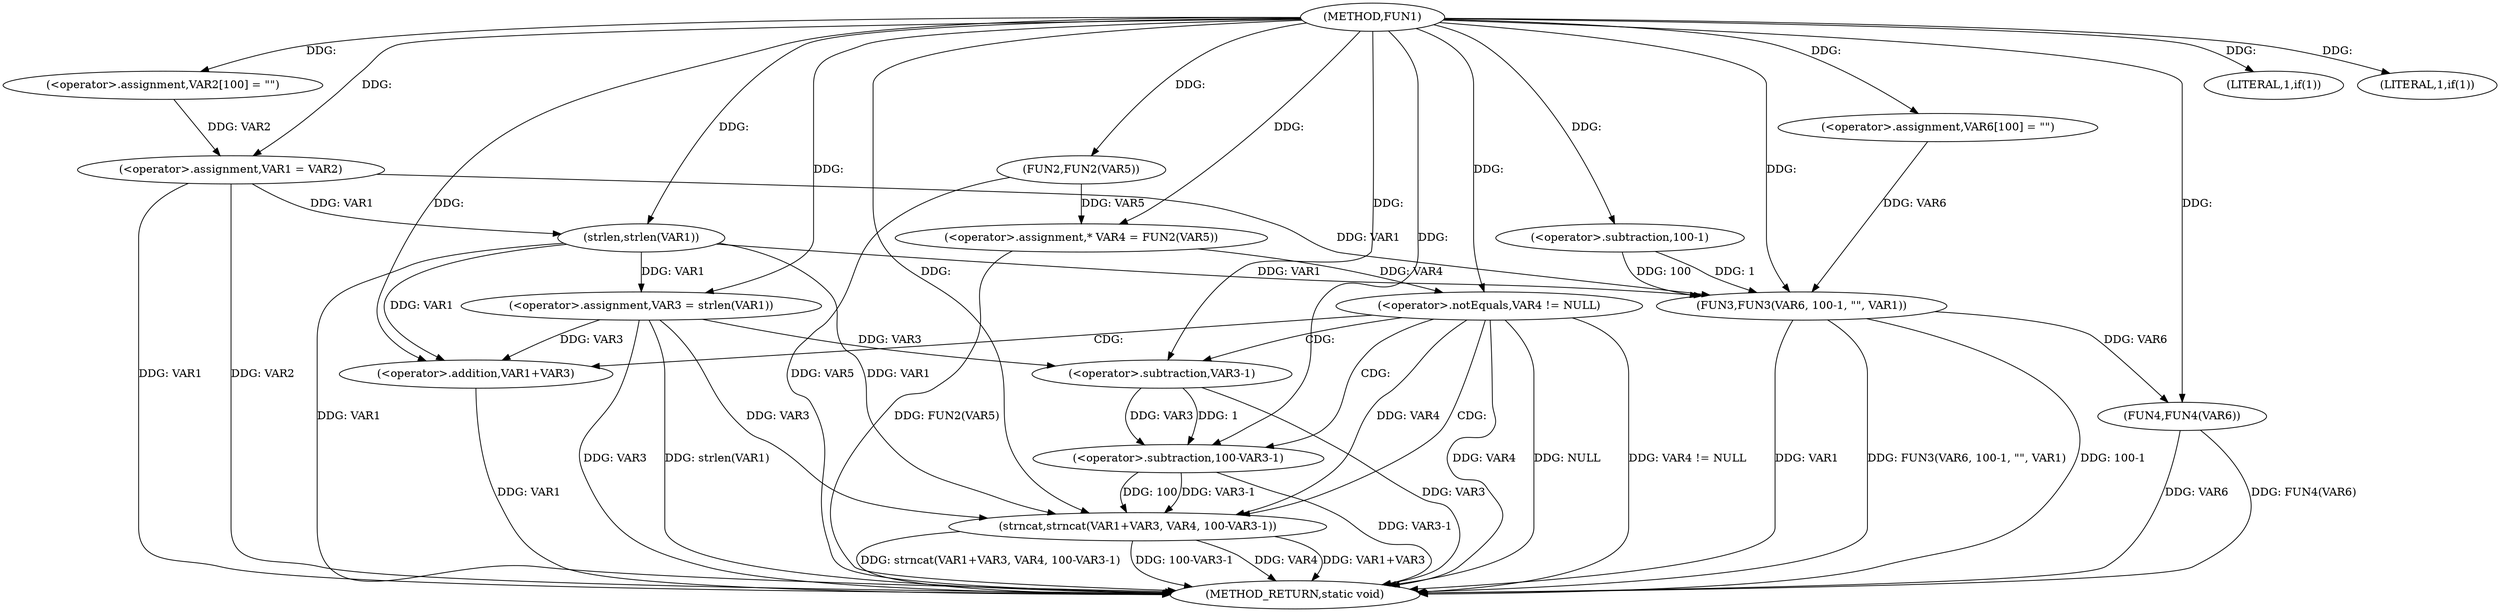 digraph FUN1 {  
"1000100" [label = "(METHOD,FUN1)" ]
"1000156" [label = "(METHOD_RETURN,static void)" ]
"1000104" [label = "(<operator>.assignment,VAR2[100] = \"\")" ]
"1000107" [label = "(<operator>.assignment,VAR1 = VAR2)" ]
"1000111" [label = "(LITERAL,1,if(1))" ]
"1000115" [label = "(<operator>.assignment,VAR3 = strlen(VAR1))" ]
"1000117" [label = "(strlen,strlen(VAR1))" ]
"1000120" [label = "(<operator>.assignment,* VAR4 = FUN2(VAR5))" ]
"1000122" [label = "(FUN2,FUN2(VAR5))" ]
"1000125" [label = "(<operator>.notEquals,VAR4 != NULL)" ]
"1000129" [label = "(strncat,strncat(VAR1+VAR3, VAR4, 100-VAR3-1))" ]
"1000130" [label = "(<operator>.addition,VAR1+VAR3)" ]
"1000134" [label = "(<operator>.subtraction,100-VAR3-1)" ]
"1000136" [label = "(<operator>.subtraction,VAR3-1)" ]
"1000140" [label = "(LITERAL,1,if(1))" ]
"1000144" [label = "(<operator>.assignment,VAR6[100] = \"\")" ]
"1000147" [label = "(FUN3,FUN3(VAR6, 100-1, \"\", VAR1))" ]
"1000149" [label = "(<operator>.subtraction,100-1)" ]
"1000154" [label = "(FUN4,FUN4(VAR6))" ]
  "1000115" -> "1000156"  [ label = "DDG: strlen(VAR1)"] 
  "1000125" -> "1000156"  [ label = "DDG: VAR4 != NULL"] 
  "1000107" -> "1000156"  [ label = "DDG: VAR1"] 
  "1000122" -> "1000156"  [ label = "DDG: VAR5"] 
  "1000147" -> "1000156"  [ label = "DDG: 100-1"] 
  "1000117" -> "1000156"  [ label = "DDG: VAR1"] 
  "1000129" -> "1000156"  [ label = "DDG: VAR4"] 
  "1000154" -> "1000156"  [ label = "DDG: FUN4(VAR6)"] 
  "1000130" -> "1000156"  [ label = "DDG: VAR1"] 
  "1000129" -> "1000156"  [ label = "DDG: VAR1+VAR3"] 
  "1000125" -> "1000156"  [ label = "DDG: VAR4"] 
  "1000129" -> "1000156"  [ label = "DDG: strncat(VAR1+VAR3, VAR4, 100-VAR3-1)"] 
  "1000154" -> "1000156"  [ label = "DDG: VAR6"] 
  "1000129" -> "1000156"  [ label = "DDG: 100-VAR3-1"] 
  "1000125" -> "1000156"  [ label = "DDG: NULL"] 
  "1000147" -> "1000156"  [ label = "DDG: VAR1"] 
  "1000134" -> "1000156"  [ label = "DDG: VAR3-1"] 
  "1000120" -> "1000156"  [ label = "DDG: FUN2(VAR5)"] 
  "1000147" -> "1000156"  [ label = "DDG: FUN3(VAR6, 100-1, \"\", VAR1)"] 
  "1000115" -> "1000156"  [ label = "DDG: VAR3"] 
  "1000136" -> "1000156"  [ label = "DDG: VAR3"] 
  "1000107" -> "1000156"  [ label = "DDG: VAR2"] 
  "1000100" -> "1000104"  [ label = "DDG: "] 
  "1000104" -> "1000107"  [ label = "DDG: VAR2"] 
  "1000100" -> "1000107"  [ label = "DDG: "] 
  "1000100" -> "1000111"  [ label = "DDG: "] 
  "1000117" -> "1000115"  [ label = "DDG: VAR1"] 
  "1000100" -> "1000115"  [ label = "DDG: "] 
  "1000107" -> "1000117"  [ label = "DDG: VAR1"] 
  "1000100" -> "1000117"  [ label = "DDG: "] 
  "1000122" -> "1000120"  [ label = "DDG: VAR5"] 
  "1000100" -> "1000120"  [ label = "DDG: "] 
  "1000100" -> "1000122"  [ label = "DDG: "] 
  "1000120" -> "1000125"  [ label = "DDG: VAR4"] 
  "1000100" -> "1000125"  [ label = "DDG: "] 
  "1000117" -> "1000129"  [ label = "DDG: VAR1"] 
  "1000100" -> "1000129"  [ label = "DDG: "] 
  "1000115" -> "1000129"  [ label = "DDG: VAR3"] 
  "1000117" -> "1000130"  [ label = "DDG: VAR1"] 
  "1000100" -> "1000130"  [ label = "DDG: "] 
  "1000115" -> "1000130"  [ label = "DDG: VAR3"] 
  "1000125" -> "1000129"  [ label = "DDG: VAR4"] 
  "1000134" -> "1000129"  [ label = "DDG: 100"] 
  "1000134" -> "1000129"  [ label = "DDG: VAR3-1"] 
  "1000100" -> "1000134"  [ label = "DDG: "] 
  "1000136" -> "1000134"  [ label = "DDG: VAR3"] 
  "1000136" -> "1000134"  [ label = "DDG: 1"] 
  "1000100" -> "1000136"  [ label = "DDG: "] 
  "1000115" -> "1000136"  [ label = "DDG: VAR3"] 
  "1000100" -> "1000140"  [ label = "DDG: "] 
  "1000100" -> "1000144"  [ label = "DDG: "] 
  "1000144" -> "1000147"  [ label = "DDG: VAR6"] 
  "1000100" -> "1000147"  [ label = "DDG: "] 
  "1000149" -> "1000147"  [ label = "DDG: 100"] 
  "1000149" -> "1000147"  [ label = "DDG: 1"] 
  "1000100" -> "1000149"  [ label = "DDG: "] 
  "1000107" -> "1000147"  [ label = "DDG: VAR1"] 
  "1000117" -> "1000147"  [ label = "DDG: VAR1"] 
  "1000147" -> "1000154"  [ label = "DDG: VAR6"] 
  "1000100" -> "1000154"  [ label = "DDG: "] 
  "1000125" -> "1000129"  [ label = "CDG: "] 
  "1000125" -> "1000130"  [ label = "CDG: "] 
  "1000125" -> "1000136"  [ label = "CDG: "] 
  "1000125" -> "1000134"  [ label = "CDG: "] 
}

